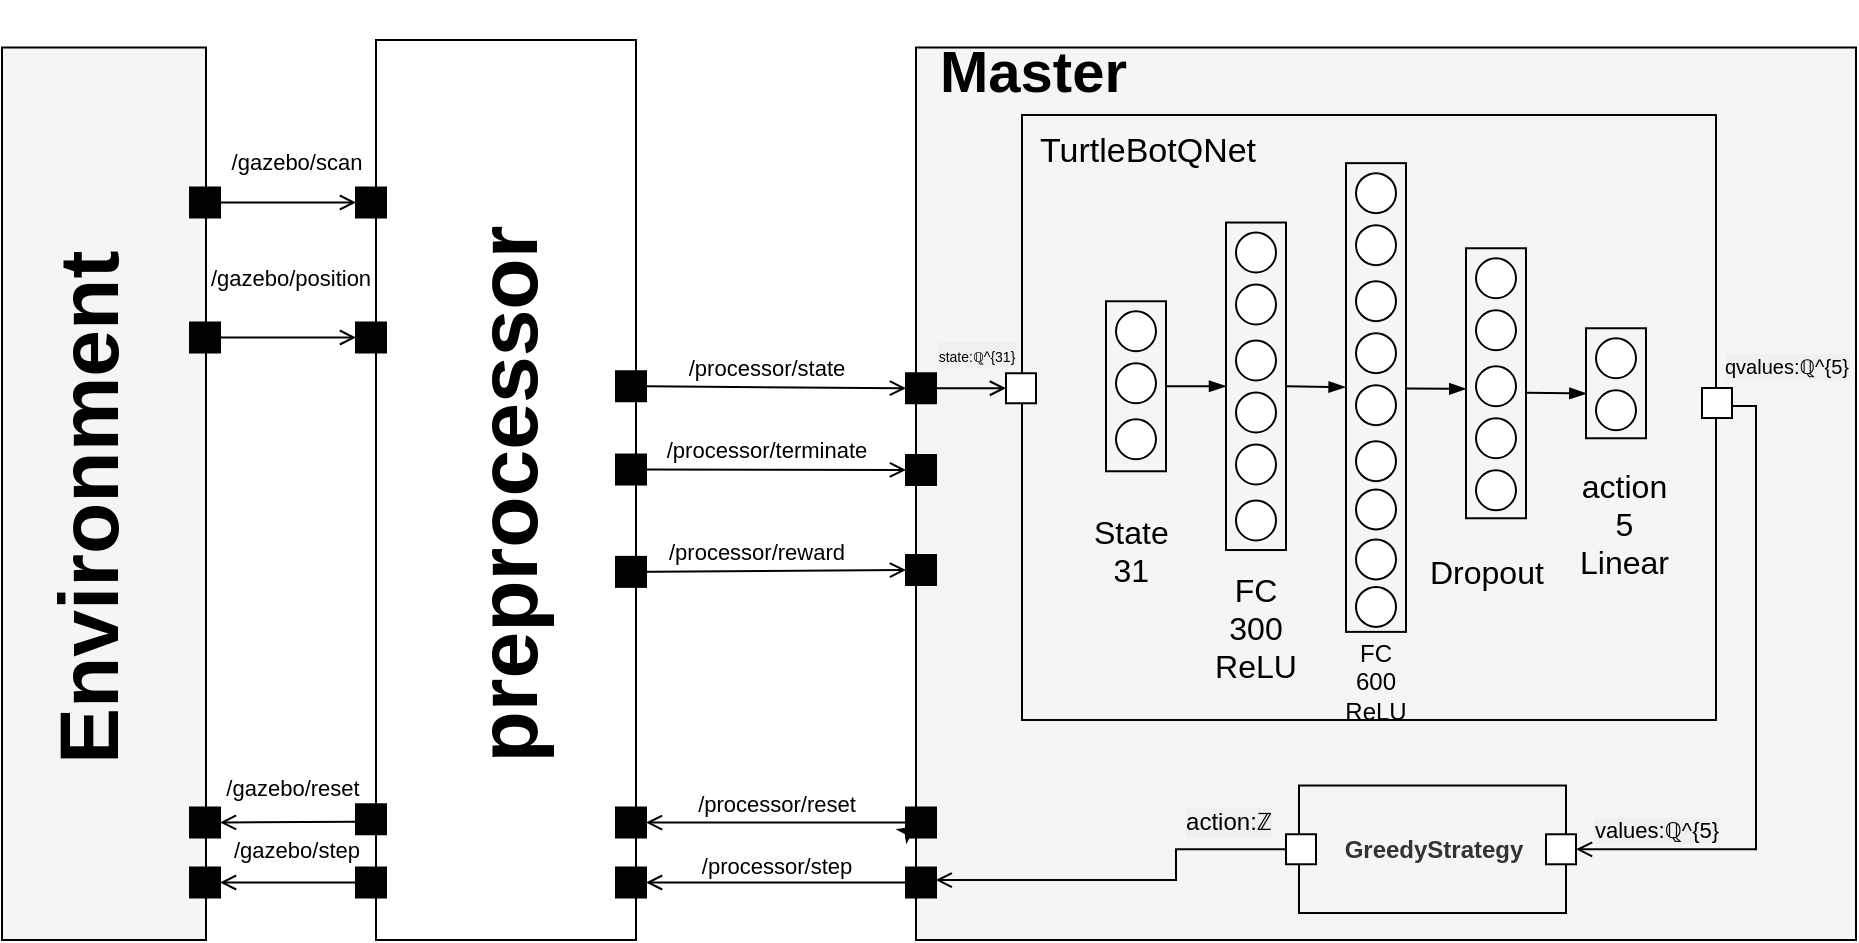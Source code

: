 <mxfile>
    <diagram id="YrSzpa-H51OLec4P3ytI" name="Page-1">
        <mxGraphModel dx="1132" dy="771" grid="1" gridSize="10" guides="1" tooltips="1" connect="1" arrows="1" fold="1" page="1" pageScale="1" pageWidth="850" pageHeight="1100" background="#FFFFFF" math="0" shadow="0">
            <root>
                <mxCell id="0"/>
                <mxCell id="1" parent="0"/>
                <mxCell id="10" style="edgeStyle=none;html=1;entryX=0;entryY=0.5;entryDx=0;entryDy=0;startArrow=none;endArrow=open;endFill=0;strokeColor=#000000;" parent="1" source="21" target="9" edge="1">
                    <mxGeometry relative="1" as="geometry">
                        <mxPoint x="190" y="117.76" as="sourcePoint"/>
                    </mxGeometry>
                </mxCell>
                <mxCell id="12" value="/gazebo/scan" style="edgeLabel;html=1;align=center;verticalAlign=middle;resizable=0;points=[];fontColor=#000000;labelBackgroundColor=#FFFFFF;" parent="10" vertex="1" connectable="0">
                    <mxGeometry x="0.32" y="-4" relative="1" as="geometry">
                        <mxPoint x="-7" y="-25" as="offset"/>
                    </mxGeometry>
                </mxCell>
                <mxCell id="3" value="" style="rounded=0;whiteSpace=wrap;html=1;direction=south;fillColor=#f5f5f5;fontColor=#333333;strokeColor=#000000;" parent="1" vertex="1">
                    <mxGeometry x="173" y="43.75" width="102" height="446.25" as="geometry"/>
                </mxCell>
                <mxCell id="5" value="" style="rounded=0;whiteSpace=wrap;html=1;direction=south;fillColor=#FFFFFF;fontColor=#333333;strokeColor=#000000;" parent="1" vertex="1">
                    <mxGeometry x="360" y="40" width="130" height="450" as="geometry"/>
                </mxCell>
                <mxCell id="9" value="" style="whiteSpace=wrap;html=1;aspect=fixed;fillColor=#000000;" parent="1" vertex="1">
                    <mxGeometry x="350" y="113.75" width="15" height="15" as="geometry"/>
                </mxCell>
                <mxCell id="18" style="edgeStyle=none;html=1;entryX=0;entryY=0.5;entryDx=0;entryDy=0;startArrow=none;endArrow=open;endFill=0;strokeColor=#000000;exitX=1;exitY=0.5;exitDx=0;exitDy=0;" parent="1" source="24" target="20" edge="1">
                    <mxGeometry relative="1" as="geometry">
                        <mxPoint x="195" y="185.26" as="sourcePoint"/>
                    </mxGeometry>
                </mxCell>
                <mxCell id="19" value="/gazebo/position" style="edgeLabel;html=1;align=center;verticalAlign=middle;resizable=0;points=[];spacingBottom=8;fontColor=#000000;labelBackgroundColor=#FFFFFF;" parent="18" vertex="1" connectable="0">
                    <mxGeometry x="0.32" y="-4" relative="1" as="geometry">
                        <mxPoint x="-10" y="-30" as="offset"/>
                    </mxGeometry>
                </mxCell>
                <mxCell id="20" value="" style="whiteSpace=wrap;html=1;aspect=fixed;fillColor=#000000;" parent="1" vertex="1">
                    <mxGeometry x="350" y="181.25" width="15" height="15" as="geometry"/>
                </mxCell>
                <mxCell id="21" value="" style="whiteSpace=wrap;html=1;aspect=fixed;fillColor=#000000;" parent="1" vertex="1">
                    <mxGeometry x="267" y="113.75" width="15" height="15" as="geometry"/>
                </mxCell>
                <mxCell id="24" value="" style="whiteSpace=wrap;html=1;aspect=fixed;fillColor=#000000;" parent="1" vertex="1">
                    <mxGeometry x="267" y="181.25" width="15" height="15" as="geometry"/>
                </mxCell>
                <mxCell id="27" style="edgeStyle=none;html=1;entryX=0;entryY=0.5;entryDx=0;entryDy=0;startArrow=none;endArrow=open;endFill=0;strokeColor=#000000;exitX=1;exitY=0.5;exitDx=0;exitDy=0;" parent="1" source="140" target="253" edge="1">
                    <mxGeometry relative="1" as="geometry">
                        <mxPoint x="520" y="211.63" as="sourcePoint"/>
                        <mxPoint x="615" y="211.63" as="targetPoint"/>
                    </mxGeometry>
                </mxCell>
                <mxCell id="28" value="/processor/state" style="edgeLabel;html=1;align=center;verticalAlign=middle;resizable=0;points=[];fontColor=#000000;labelBackgroundColor=#FFFFFF;" parent="27" vertex="1" connectable="0">
                    <mxGeometry x="0.32" y="-4" relative="1" as="geometry">
                        <mxPoint x="-26" y="-14" as="offset"/>
                    </mxGeometry>
                </mxCell>
                <mxCell id="30" value="" style="whiteSpace=wrap;html=1;aspect=fixed;fillColor=#000000;" parent="1" vertex="1">
                    <mxGeometry x="480" y="423.75" width="15" height="15" as="geometry"/>
                </mxCell>
                <mxCell id="31" style="edgeStyle=none;html=1;entryX=0;entryY=0.5;entryDx=0;entryDy=0;startArrow=none;endArrow=open;endFill=0;strokeColor=#000000;exitX=1;exitY=0.5;exitDx=0;exitDy=0;" parent="1" source="138" target="254" edge="1">
                    <mxGeometry relative="1" as="geometry">
                        <mxPoint x="535" y="255" as="sourcePoint"/>
                    </mxGeometry>
                </mxCell>
                <mxCell id="32" value="/processor/terminate" style="edgeLabel;html=1;align=center;verticalAlign=middle;resizable=0;points=[];fontColor=#000000;labelBackgroundColor=#FFFFFF;" parent="31" vertex="1" connectable="0">
                    <mxGeometry x="0.32" y="-4" relative="1" as="geometry">
                        <mxPoint x="-26" y="-14" as="offset"/>
                    </mxGeometry>
                </mxCell>
                <mxCell id="34" value="" style="whiteSpace=wrap;html=1;aspect=fixed;fillColor=#000000;" parent="1" vertex="1">
                    <mxGeometry x="480" y="453.75" width="15" height="15" as="geometry"/>
                </mxCell>
                <mxCell id="35" style="edgeStyle=none;html=1;entryX=0;entryY=0.5;entryDx=0;entryDy=0;startArrow=none;endArrow=open;endFill=0;strokeColor=#000000;exitX=0;exitY=0.5;exitDx=0;exitDy=0;" parent="1" source="38" target="255" edge="1">
                    <mxGeometry relative="1" as="geometry">
                        <mxPoint x="525" y="253.75" as="sourcePoint"/>
                    </mxGeometry>
                </mxCell>
                <mxCell id="36" value="/processor/reward" style="edgeLabel;html=1;align=center;verticalAlign=middle;resizable=0;points=[];fontColor=#000000;labelBackgroundColor=#FFFFFF;" parent="35" vertex="1" connectable="0">
                    <mxGeometry x="0.32" y="-4" relative="1" as="geometry">
                        <mxPoint x="-26" y="-14" as="offset"/>
                    </mxGeometry>
                </mxCell>
                <mxCell id="38" value="" style="whiteSpace=wrap;html=1;aspect=fixed;fillColor=#000000;" parent="1" vertex="1">
                    <mxGeometry x="480" y="298.44" width="15" height="15" as="geometry"/>
                </mxCell>
                <mxCell id="115" style="edgeStyle=none;html=1;entryX=0;entryY=0.5;entryDx=0;entryDy=0;startArrow=open;endArrow=none;endFill=0;strokeColor=#000000;startFill=0;" parent="1" source="118" target="117" edge="1">
                    <mxGeometry relative="1" as="geometry">
                        <mxPoint x="270" y="457.76" as="sourcePoint"/>
                    </mxGeometry>
                </mxCell>
                <mxCell id="116" value="/processor/step" style="edgeLabel;html=1;align=center;verticalAlign=middle;resizable=0;points=[];fontColor=#000000;labelBackgroundColor=#FFFFFF;" parent="115" vertex="1" connectable="0">
                    <mxGeometry x="0.32" y="-4" relative="1" as="geometry">
                        <mxPoint x="233" y="-13" as="offset"/>
                    </mxGeometry>
                </mxCell>
                <mxCell id="117" value="" style="whiteSpace=wrap;html=1;aspect=fixed;fillColor=#000000;" parent="1" vertex="1">
                    <mxGeometry x="350" y="453.75" width="15" height="15" as="geometry"/>
                </mxCell>
                <mxCell id="118" value="" style="whiteSpace=wrap;html=1;aspect=fixed;fillColor=#000000;" parent="1" vertex="1">
                    <mxGeometry x="267" y="453.75" width="15" height="15" as="geometry"/>
                </mxCell>
                <mxCell id="121" value="" style="whiteSpace=wrap;html=1;aspect=fixed;fillColor=#000000;" parent="1" vertex="1">
                    <mxGeometry x="350" y="422.13" width="15" height="15" as="geometry"/>
                </mxCell>
                <mxCell id="122" value="" style="whiteSpace=wrap;html=1;aspect=fixed;fillColor=#000000;" parent="1" vertex="1">
                    <mxGeometry x="267" y="423.75" width="15" height="15" as="geometry"/>
                </mxCell>
                <mxCell id="133" value="&lt;b style=&quot;color: rgb(0 , 0 , 0) ; font-family: &amp;#34;helvetica&amp;#34; ; font-size: 42px ; font-style: normal ; letter-spacing: normal ; text-align: center ; text-indent: 0px ; text-transform: none ; word-spacing: 0px&quot;&gt;&lt;font style=&quot;font-size: 42px&quot;&gt;Environment&lt;/font&gt;&lt;/b&gt;" style="text;whiteSpace=wrap;html=1;fontSize=42;rotation=-90;" parent="1" vertex="1">
                    <mxGeometry x="80" y="229.01" width="280" height="70" as="geometry"/>
                </mxCell>
                <mxCell id="138" value="" style="whiteSpace=wrap;html=1;aspect=fixed;fillColor=#000000;" parent="1" vertex="1">
                    <mxGeometry x="480" y="247.26" width="15" height="15" as="geometry"/>
                </mxCell>
                <mxCell id="140" value="" style="whiteSpace=wrap;html=1;aspect=fixed;fillColor=#000000;" parent="1" vertex="1">
                    <mxGeometry x="480" y="205.63" width="15" height="15" as="geometry"/>
                </mxCell>
                <mxCell id="164" style="edgeStyle=orthogonalEdgeStyle;rounded=0;jumpSize=15;html=1;labelBackgroundColor=#FFFFFF;fontSize=13;fontColor=#3333FF;startArrow=none;startFill=0;endArrow=open;endFill=0;strokeColor=#000000;exitX=0;exitY=0.5;exitDx=0;exitDy=0;" parent="1" source="256" target="30" edge="1">
                    <mxGeometry relative="1" as="geometry">
                        <mxPoint x="1130" y="440" as="sourcePoint"/>
                        <mxPoint x="300" y="430" as="targetPoint"/>
                        <Array as="points">
                            <mxPoint x="615" y="431"/>
                            <mxPoint x="500" y="431"/>
                        </Array>
                    </mxGeometry>
                </mxCell>
                <mxCell id="165" style="edgeStyle=orthogonalEdgeStyle;rounded=0;jumpSize=15;html=1;exitX=0;exitY=0.5;exitDx=0;exitDy=0;labelBackgroundColor=#FFFFFF;fontSize=13;fontColor=#3333FF;startArrow=none;startFill=0;endArrow=open;endFill=0;strokeColor=#000000;entryX=1;entryY=0.5;entryDx=0;entryDy=0;" parent="1" source="257" target="34" edge="1">
                    <mxGeometry relative="1" as="geometry">
                        <mxPoint x="940" y="488.75" as="sourcePoint"/>
                        <mxPoint x="300" y="470" as="targetPoint"/>
                        <Array as="points"/>
                    </mxGeometry>
                </mxCell>
                <mxCell id="198" value="&lt;font style=&quot;font-size: 7px&quot;&gt;isCrash: B&amp;nbsp;&lt;/font&gt;" style="edgeStyle=orthogonalEdgeStyle;html=1;labelBackgroundColor=#FFFFFF;fontSize=9;fontColor=#000000;startArrow=none;startFill=0;endArrow=open;endFill=0;strokeColor=#2D7600;rounded=0;spacing=3;spacingTop=-7;fillColor=#60a917;exitX=0.5;exitY=1;exitDx=0;exitDy=0;entryX=-0.016;entryY=0.105;entryDx=0;entryDy=0;entryPerimeter=0;" parent="1" edge="1">
                    <mxGeometry x="-0.173" y="10" relative="1" as="geometry">
                        <mxPoint x="808.56" y="268.8" as="targetPoint"/>
                        <Array as="points">
                            <mxPoint x="835" y="240"/>
                            <mxPoint x="790" y="240"/>
                            <mxPoint x="790" y="269"/>
                        </Array>
                        <mxPoint as="offset"/>
                        <mxPoint x="670" y="292" as="sourcePoint"/>
                    </mxGeometry>
                </mxCell>
                <mxCell id="201" style="edgeStyle=orthogonalEdgeStyle;rounded=0;jumpSize=15;html=1;entryX=0.75;entryY=0;entryDx=0;entryDy=0;labelBackgroundColor=#FFFFFF;fontSize=17;fontColor=#3333FF;startArrow=none;startFill=0;endArrow=open;endFill=0;strokeColor=#A50040;fillColor=#d80073;" parent="1" edge="1">
                    <mxGeometry relative="1" as="geometry">
                        <mxPoint x="710" y="158" as="sourcePoint"/>
                        <mxPoint x="857.5" y="187.5" as="targetPoint"/>
                        <Array as="points">
                            <mxPoint x="710" y="170"/>
                            <mxPoint x="858" y="170"/>
                        </Array>
                    </mxGeometry>
                </mxCell>
                <mxCell id="212" style="edgeStyle=none;html=1;entryX=0;entryY=0.5;entryDx=0;entryDy=0;startArrow=open;endArrow=none;endFill=0;strokeColor=#000000;startFill=0;exitX=1;exitY=0.5;exitDx=0;exitDy=0;" parent="1" source="122" edge="1">
                    <mxGeometry relative="1" as="geometry">
                        <mxPoint x="282" y="423.75" as="sourcePoint"/>
                        <mxPoint x="350" y="430.88" as="targetPoint"/>
                    </mxGeometry>
                </mxCell>
                <mxCell id="213" value="/processor/reset" style="edgeLabel;html=1;align=center;verticalAlign=middle;resizable=0;points=[];fontColor=#000000;labelBackgroundColor=#FFFFFF;" parent="212" vertex="1" connectable="0">
                    <mxGeometry x="0.32" y="-4" relative="1" as="geometry">
                        <mxPoint x="233" y="-13" as="offset"/>
                    </mxGeometry>
                </mxCell>
                <mxCell id="234" value="" style="rounded=0;whiteSpace=wrap;html=1;direction=south;fillColor=#f5f5f5;fontColor=#333333;strokeColor=#000000;" parent="1" vertex="1">
                    <mxGeometry x="630" y="43.75" width="470" height="446.25" as="geometry"/>
                </mxCell>
                <mxCell id="253" value="" style="whiteSpace=wrap;html=1;aspect=fixed;fillColor=#000000;" parent="1" vertex="1">
                    <mxGeometry x="625" y="206.63" width="15" height="15" as="geometry"/>
                </mxCell>
                <mxCell id="254" value="" style="whiteSpace=wrap;html=1;aspect=fixed;fillColor=#000000;" parent="1" vertex="1">
                    <mxGeometry x="625" y="247.5" width="15" height="15" as="geometry"/>
                </mxCell>
                <mxCell id="255" value="" style="whiteSpace=wrap;html=1;aspect=fixed;fillColor=#000000;" parent="1" vertex="1">
                    <mxGeometry x="625" y="297.5" width="15" height="15" as="geometry"/>
                </mxCell>
                <mxCell id="319" value="" style="edgeStyle=none;html=1;fontSize=11;fontColor=#000000;" parent="1" source="256" target="234" edge="1">
                    <mxGeometry relative="1" as="geometry"/>
                </mxCell>
                <mxCell id="256" value="" style="whiteSpace=wrap;html=1;aspect=fixed;fillColor=#000000;" parent="1" vertex="1">
                    <mxGeometry x="625" y="423.75" width="15" height="15" as="geometry"/>
                </mxCell>
                <mxCell id="257" value="" style="whiteSpace=wrap;html=1;aspect=fixed;fillColor=#000000;" parent="1" vertex="1">
                    <mxGeometry x="625" y="453.75" width="15" height="15" as="geometry"/>
                </mxCell>
                <mxCell id="258" value="" style="rounded=0;whiteSpace=wrap;html=1;direction=south;fillColor=#F5F5F5;fontColor=#333333;strokeColor=#000000;spacing=2;spacingRight=0;spacingLeft=0;spacingTop=0;" parent="1" vertex="1">
                    <mxGeometry x="683" y="77.5" width="347" height="302.5" as="geometry"/>
                </mxCell>
                <mxCell id="259" value="" style="rounded=0;whiteSpace=wrap;html=1;direction=south;fillColor=#f5f5f5;fontColor=#333333;strokeColor=#000000;" parent="1" vertex="1">
                    <mxGeometry x="725" y="170.63" width="30" height="85" as="geometry"/>
                </mxCell>
                <mxCell id="264" value="" style="whiteSpace=wrap;html=1;aspect=fixed;fillColor=#FFFFFF;spacingRight=0;spacingLeft=0;strokeColor=#000000;" parent="1" vertex="1">
                    <mxGeometry x="675" y="206.63" width="15" height="15" as="geometry"/>
                </mxCell>
                <mxCell id="266" value="" style="ellipse;whiteSpace=wrap;html=1;aspect=fixed;fontSize=13;strokeColor=#000000;fillColor=#FFFFFF;" parent="1" vertex="1">
                    <mxGeometry x="730" y="175.63" width="20" height="20" as="geometry"/>
                </mxCell>
                <mxCell id="268" value="" style="ellipse;whiteSpace=wrap;html=1;aspect=fixed;fontSize=13;strokeColor=#000000;fillColor=#FFFFFF;" parent="1" vertex="1">
                    <mxGeometry x="730" y="201.63" width="20" height="20" as="geometry"/>
                </mxCell>
                <mxCell id="269" value="" style="ellipse;whiteSpace=wrap;html=1;aspect=fixed;fontSize=13;strokeColor=#000000;fillColor=#FFFFFF;" parent="1" vertex="1">
                    <mxGeometry x="730" y="229.63" width="20" height="20" as="geometry"/>
                </mxCell>
                <mxCell id="271" value="" style="rounded=0;whiteSpace=wrap;html=1;direction=south;fillColor=#f5f5f5;fontColor=#333333;strokeColor=#000000;" parent="1" vertex="1">
                    <mxGeometry x="785" y="131.26" width="30" height="163.75" as="geometry"/>
                </mxCell>
                <mxCell id="272" value="" style="ellipse;whiteSpace=wrap;html=1;aspect=fixed;fontSize=13;strokeColor=#000000;fillColor=#FFFFFF;" parent="1" vertex="1">
                    <mxGeometry x="790" y="136.26" width="20" height="20" as="geometry"/>
                </mxCell>
                <mxCell id="273" value="" style="ellipse;whiteSpace=wrap;html=1;aspect=fixed;fontSize=13;strokeColor=#000000;fillColor=#FFFFFF;" parent="1" vertex="1">
                    <mxGeometry x="790" y="162.26" width="20" height="20" as="geometry"/>
                </mxCell>
                <mxCell id="274" value="" style="ellipse;whiteSpace=wrap;html=1;aspect=fixed;fontSize=13;strokeColor=#000000;fillColor=#FFFFFF;" parent="1" vertex="1">
                    <mxGeometry x="790" y="190.26" width="20" height="20" as="geometry"/>
                </mxCell>
                <mxCell id="279" value="" style="ellipse;whiteSpace=wrap;html=1;aspect=fixed;fontSize=13;strokeColor=#000000;fillColor=#FFFFFF;" parent="1" vertex="1">
                    <mxGeometry x="790" y="270.26" width="20" height="20" as="geometry"/>
                </mxCell>
                <mxCell id="280" value="" style="ellipse;whiteSpace=wrap;html=1;aspect=fixed;fontSize=13;strokeColor=#000000;fillColor=#FFFFFF;" parent="1" vertex="1">
                    <mxGeometry x="790" y="242.26" width="20" height="20" as="geometry"/>
                </mxCell>
                <mxCell id="281" value="" style="ellipse;whiteSpace=wrap;html=1;aspect=fixed;fontSize=13;strokeColor=#000000;fillColor=#FFFFFF;" parent="1" vertex="1">
                    <mxGeometry x="790" y="216.26" width="20" height="20" as="geometry"/>
                </mxCell>
                <mxCell id="283" value="" style="rounded=0;whiteSpace=wrap;html=1;direction=south;fillColor=#f5f5f5;fontColor=#333333;strokeColor=#000000;" parent="1" vertex="1">
                    <mxGeometry x="845" y="101.57" width="30" height="234.37" as="geometry"/>
                </mxCell>
                <mxCell id="284" value="" style="ellipse;whiteSpace=wrap;html=1;aspect=fixed;fontSize=13;strokeColor=#000000;fillColor=#FFFFFF;" parent="1" vertex="1">
                    <mxGeometry x="850" y="106.57" width="20" height="20" as="geometry"/>
                </mxCell>
                <mxCell id="285" value="" style="ellipse;whiteSpace=wrap;html=1;aspect=fixed;fontSize=13;strokeColor=#000000;fillColor=#FFFFFF;" parent="1" vertex="1">
                    <mxGeometry x="850" y="132.57" width="20" height="20" as="geometry"/>
                </mxCell>
                <mxCell id="286" value="" style="ellipse;whiteSpace=wrap;html=1;aspect=fixed;fontSize=13;strokeColor=#000000;fillColor=#FFFFFF;" parent="1" vertex="1">
                    <mxGeometry x="850" y="160.57" width="20" height="20" as="geometry"/>
                </mxCell>
                <mxCell id="287" value="" style="ellipse;whiteSpace=wrap;html=1;aspect=fixed;fontSize=13;strokeColor=#000000;fillColor=#FFFFFF;" parent="1" vertex="1">
                    <mxGeometry x="850" y="240.57" width="20" height="20" as="geometry"/>
                </mxCell>
                <mxCell id="288" value="" style="ellipse;whiteSpace=wrap;html=1;aspect=fixed;fontSize=13;strokeColor=#000000;fillColor=#FFFFFF;" parent="1" vertex="1">
                    <mxGeometry x="850" y="212.57" width="20" height="20" as="geometry"/>
                </mxCell>
                <mxCell id="289" value="" style="ellipse;whiteSpace=wrap;html=1;aspect=fixed;fontSize=13;strokeColor=#000000;fillColor=#FFFFFF;" parent="1" vertex="1">
                    <mxGeometry x="850" y="186.57" width="20" height="20" as="geometry"/>
                </mxCell>
                <mxCell id="290" value="" style="ellipse;whiteSpace=wrap;html=1;aspect=fixed;fontSize=13;strokeColor=#000000;fillColor=#FFFFFF;" parent="1" vertex="1">
                    <mxGeometry x="850" y="264.69" width="20" height="20" as="geometry"/>
                </mxCell>
                <mxCell id="291" value="" style="ellipse;whiteSpace=wrap;html=1;aspect=fixed;fontSize=13;strokeColor=#000000;fillColor=#FFFFFF;" parent="1" vertex="1">
                    <mxGeometry x="850" y="289.69" width="20" height="20" as="geometry"/>
                </mxCell>
                <mxCell id="292" value="" style="ellipse;whiteSpace=wrap;html=1;aspect=fixed;fontSize=13;strokeColor=#000000;fillColor=#FFFFFF;" parent="1" vertex="1">
                    <mxGeometry x="850" y="313.44" width="20" height="20" as="geometry"/>
                </mxCell>
                <mxCell id="294" value="" style="rounded=0;whiteSpace=wrap;html=1;direction=south;fillColor=#f5f5f5;fontColor=#333333;strokeColor=#000000;" parent="1" vertex="1">
                    <mxGeometry x="905" y="144.13" width="30" height="135" as="geometry"/>
                </mxCell>
                <mxCell id="295" value="" style="ellipse;whiteSpace=wrap;html=1;aspect=fixed;fontSize=13;strokeColor=#000000;fillColor=#FFFFFF;" parent="1" vertex="1">
                    <mxGeometry x="910" y="149.13" width="20" height="20" as="geometry"/>
                </mxCell>
                <mxCell id="296" value="" style="ellipse;whiteSpace=wrap;html=1;aspect=fixed;fontSize=13;strokeColor=#000000;fillColor=#FFFFFF;" parent="1" vertex="1">
                    <mxGeometry x="910" y="175.13" width="20" height="20" as="geometry"/>
                </mxCell>
                <mxCell id="297" value="" style="ellipse;whiteSpace=wrap;html=1;aspect=fixed;fontSize=13;strokeColor=#000000;fillColor=#FFFFFF;" parent="1" vertex="1">
                    <mxGeometry x="910" y="203.13" width="20" height="20" as="geometry"/>
                </mxCell>
                <mxCell id="299" value="" style="ellipse;whiteSpace=wrap;html=1;aspect=fixed;fontSize=13;strokeColor=#000000;fillColor=#FFFFFF;" parent="1" vertex="1">
                    <mxGeometry x="910" y="255.13" width="20" height="20" as="geometry"/>
                </mxCell>
                <mxCell id="300" value="" style="ellipse;whiteSpace=wrap;html=1;aspect=fixed;fontSize=13;strokeColor=#000000;fillColor=#FFFFFF;" parent="1" vertex="1">
                    <mxGeometry x="910" y="229.13" width="20" height="20" as="geometry"/>
                </mxCell>
                <mxCell id="304" value="" style="rounded=0;whiteSpace=wrap;html=1;direction=south;fillColor=#f5f5f5;fontColor=#333333;strokeColor=#000000;" parent="1" vertex="1">
                    <mxGeometry x="965" y="184.13" width="30" height="55" as="geometry"/>
                </mxCell>
                <mxCell id="305" value="" style="ellipse;whiteSpace=wrap;html=1;aspect=fixed;fontSize=13;strokeColor=#000000;fillColor=#FFFFFF;" parent="1" vertex="1">
                    <mxGeometry x="970" y="189.13" width="20" height="20" as="geometry"/>
                </mxCell>
                <mxCell id="306" value="" style="ellipse;whiteSpace=wrap;html=1;aspect=fixed;fontSize=13;strokeColor=#000000;fillColor=#FFFFFF;" parent="1" vertex="1">
                    <mxGeometry x="970" y="215.13" width="20" height="20" as="geometry"/>
                </mxCell>
                <mxCell id="308" style="edgeStyle=none;html=1;entryX=0;entryY=0.5;entryDx=0;entryDy=0;startArrow=none;endArrow=open;endFill=0;strokeColor=#000000;exitX=1;exitY=0.5;exitDx=0;exitDy=0;" parent="1" source="253" target="264" edge="1">
                    <mxGeometry relative="1" as="geometry">
                        <mxPoint x="505" y="221.63" as="sourcePoint"/>
                        <mxPoint x="635" y="221.63" as="targetPoint"/>
                    </mxGeometry>
                </mxCell>
                <mxCell id="309" value="&lt;font style=&quot;font-size: 7px&quot;&gt;state:ℚ^{31}&lt;/font&gt;" style="edgeLabel;html=1;align=center;verticalAlign=middle;resizable=0;points=[];fontColor=#000000;labelBackgroundColor=#F0F0F0;labelBorderColor=none;" parent="308" vertex="1" connectable="0">
                    <mxGeometry x="0.32" y="-4" relative="1" as="geometry">
                        <mxPoint x="-3" y="-21" as="offset"/>
                    </mxGeometry>
                </mxCell>
                <mxCell id="317" value="&lt;b&gt;GreedyStrategy&lt;/b&gt;" style="rounded=0;whiteSpace=wrap;html=1;direction=south;fillColor=#f5f5f5;fontColor=#333333;strokeColor=#000000;spacing=2;spacingRight=0;spacingLeft=0;spacingTop=0;" parent="1" vertex="1">
                    <mxGeometry x="821.5" y="412.76" width="133.5" height="63.75" as="geometry"/>
                </mxCell>
                <mxCell id="320" value="" style="whiteSpace=wrap;html=1;aspect=fixed;fillColor=#FFFFFF;spacingRight=0;spacingLeft=0;strokeColor=#000000;" parent="1" vertex="1">
                    <mxGeometry x="945" y="437.14" width="15" height="15" as="geometry"/>
                </mxCell>
                <mxCell id="321" style="edgeStyle=orthogonalEdgeStyle;html=1;entryX=1;entryY=0.5;entryDx=0;entryDy=0;startArrow=none;endArrow=open;endFill=0;strokeColor=#000000;exitX=1.013;exitY=0.599;exitDx=0;exitDy=0;rounded=0;exitPerimeter=0;" parent="1" source="323" target="320" edge="1">
                    <mxGeometry relative="1" as="geometry">
                        <mxPoint x="1030" y="222.63" as="sourcePoint"/>
                        <mxPoint x="1025" y="230.13" as="targetPoint"/>
                        <Array as="points">
                            <mxPoint x="1050" y="223"/>
                            <mxPoint x="1050" y="445"/>
                        </Array>
                    </mxGeometry>
                </mxCell>
                <mxCell id="322" value="&lt;font style=&quot;font-size: 10px&quot;&gt;qvalues:ℚ^{5}&lt;/font&gt;" style="edgeLabel;html=1;align=center;verticalAlign=middle;resizable=0;points=[];fontColor=#000000;labelBackgroundColor=#F0F0F0;labelBorderColor=none;" parent="321" vertex="1" connectable="0">
                    <mxGeometry x="0.32" y="-4" relative="1" as="geometry">
                        <mxPoint x="19" y="-222" as="offset"/>
                    </mxGeometry>
                </mxCell>
                <mxCell id="323" value="" style="whiteSpace=wrap;html=1;aspect=fixed;fillColor=#FFFFFF;spacingRight=0;spacingLeft=0;strokeColor=#000000;" parent="1" vertex="1">
                    <mxGeometry x="1023" y="214.01" width="15" height="15" as="geometry"/>
                </mxCell>
                <mxCell id="326" style="edgeStyle=orthogonalEdgeStyle;html=1;startArrow=none;endArrow=open;endFill=0;strokeColor=#000000;exitX=0;exitY=0.5;exitDx=0;exitDy=0;rounded=0;entryX=0.991;entryY=0.418;entryDx=0;entryDy=0;entryPerimeter=0;" parent="1" source="328" target="257" edge="1">
                    <mxGeometry relative="1" as="geometry">
                        <mxPoint x="1040" y="232.63" as="sourcePoint"/>
                        <mxPoint x="640" y="460" as="targetPoint"/>
                        <Array as="points">
                            <mxPoint x="760" y="445"/>
                            <mxPoint x="760" y="460"/>
                        </Array>
                    </mxGeometry>
                </mxCell>
                <mxCell id="327" value="&lt;font style=&quot;font-size: 12px&quot;&gt;action:ℤ&lt;/font&gt;" style="edgeLabel;html=1;align=center;verticalAlign=middle;resizable=0;points=[];fontColor=#000000;labelBackgroundColor=#F0F0F0;labelBorderColor=none;" parent="326" vertex="1" connectable="0">
                    <mxGeometry x="0.32" y="-4" relative="1" as="geometry">
                        <mxPoint x="81" y="-25" as="offset"/>
                    </mxGeometry>
                </mxCell>
                <mxCell id="328" value="" style="whiteSpace=wrap;html=1;aspect=fixed;fillColor=#FFFFFF;spacingRight=0;spacingLeft=0;strokeColor=#000000;" parent="1" vertex="1">
                    <mxGeometry x="815" y="437.13" width="15" height="15" as="geometry"/>
                </mxCell>
                <mxCell id="329" value="&lt;font style=&quot;font-size: 11px&quot;&gt;values:ℚ^{5}&lt;/font&gt;" style="edgeLabel;html=1;align=center;verticalAlign=middle;resizable=0;points=[];fontColor=#000000;labelBackgroundColor=#F0F0F0;labelBorderColor=none;" parent="1" vertex="1" connectable="0">
                    <mxGeometry x="1100" y="222.568" as="geometry">
                        <mxPoint x="-100" y="212" as="offset"/>
                    </mxGeometry>
                </mxCell>
                <mxCell id="330" style="edgeStyle=none;html=1;entryX=0.5;entryY=1;entryDx=0;entryDy=0;startArrow=none;endArrow=blockThin;endFill=1;strokeColor=#000000;exitX=0.5;exitY=0;exitDx=0;exitDy=0;" parent="1" source="259" target="271" edge="1">
                    <mxGeometry relative="1" as="geometry">
                        <mxPoint x="650" y="224.13" as="sourcePoint"/>
                        <mxPoint x="685" y="224.13" as="targetPoint"/>
                    </mxGeometry>
                </mxCell>
                <mxCell id="333" style="edgeStyle=none;html=1;entryX=0.478;entryY=1.007;entryDx=0;entryDy=0;startArrow=none;endArrow=blockThin;endFill=1;strokeColor=#000000;exitX=0.5;exitY=0;exitDx=0;exitDy=0;entryPerimeter=0;" parent="1" source="271" target="283" edge="1">
                    <mxGeometry relative="1" as="geometry">
                        <mxPoint x="807.5" y="201.63" as="sourcePoint"/>
                        <mxPoint x="837.5" y="201.635" as="targetPoint"/>
                    </mxGeometry>
                </mxCell>
                <mxCell id="334" style="edgeStyle=none;html=1;startArrow=none;endArrow=blockThin;endFill=1;strokeColor=#000000;exitX=0.481;exitY=0.009;exitDx=0;exitDy=0;entryX=0.521;entryY=0.996;entryDx=0;entryDy=0;exitPerimeter=0;entryPerimeter=0;" parent="1" source="283" target="294" edge="1">
                    <mxGeometry relative="1" as="geometry">
                        <mxPoint x="865" y="203.13" as="sourcePoint"/>
                        <mxPoint x="895" y="203" as="targetPoint"/>
                    </mxGeometry>
                </mxCell>
                <mxCell id="335" style="edgeStyle=none;html=1;entryX=0.594;entryY=0.995;entryDx=0;entryDy=0;startArrow=none;endArrow=blockThin;endFill=1;strokeColor=#000000;exitX=0.535;exitY=-0.001;exitDx=0;exitDy=0;exitPerimeter=0;entryPerimeter=0;" parent="1" source="294" target="304" edge="1">
                    <mxGeometry relative="1" as="geometry">
                        <mxPoint x="925" y="211.49" as="sourcePoint"/>
                        <mxPoint x="955" y="211.495" as="targetPoint"/>
                    </mxGeometry>
                </mxCell>
                <mxCell id="336" value="/gazebo/step" style="edgeLabel;html=1;align=center;verticalAlign=middle;resizable=0;points=[];fontColor=#000000;labelBackgroundColor=#FFFFFF;" parent="1" vertex="1" connectable="0">
                    <mxGeometry x="569.821" y="435.006" as="geometry">
                        <mxPoint x="-250" y="10" as="offset"/>
                    </mxGeometry>
                </mxCell>
                <mxCell id="337" value="/gazebo/reset" style="edgeLabel;html=1;align=center;verticalAlign=middle;resizable=0;points=[];fontColor=#000000;labelBackgroundColor=#FFFFFF;" parent="1" vertex="1" connectable="0">
                    <mxGeometry x="590.001" y="437.126" as="geometry">
                        <mxPoint x="-272" y="-23" as="offset"/>
                    </mxGeometry>
                </mxCell>
                <mxCell id="338" value="&lt;b style=&quot;color: rgb(0 , 0 , 0) ; font-family: &amp;#34;helvetica&amp;#34; ; font-size: 42px ; font-style: normal ; letter-spacing: normal ; text-align: center ; text-indent: 0px ; text-transform: none ; word-spacing: 0px&quot;&gt;&lt;font style=&quot;font-size: 42px&quot;&gt;preprocessor&lt;/font&gt;&lt;/b&gt;" style="text;whiteSpace=wrap;html=1;fontSize=42;rotation=-90;" vertex="1" parent="1">
                    <mxGeometry x="289.82" y="228.44" width="280" height="70" as="geometry"/>
                </mxCell>
                <mxCell id="340" value="&lt;b style=&quot;color: rgb(0 , 0 , 0) ; font-family: &amp;#34;helvetica&amp;#34; ; font-size: 42px ; font-style: normal ; letter-spacing: normal ; text-align: center ; text-indent: 0px ; text-transform: none ; word-spacing: 0px&quot;&gt;&lt;font style=&quot;font-size: 29px&quot;&gt;Master&lt;/font&gt;&lt;/b&gt;" style="text;whiteSpace=wrap;html=1;fontSize=42;rotation=0;" vertex="1" parent="1">
                    <mxGeometry x="640" y="20" width="110" height="70" as="geometry"/>
                </mxCell>
                <mxCell id="342" value="&lt;div style=&quot;font-size: 16px&quot;&gt;&lt;font color=&quot;#000000&quot; face=&quot;helvetica&quot;&gt;FC&lt;/font&gt;&lt;/div&gt;&lt;div style=&quot;font-size: 16px&quot;&gt;&lt;font color=&quot;#000000&quot; face=&quot;helvetica&quot;&gt;300&lt;/font&gt;&lt;/div&gt;&lt;div style=&quot;font-size: 16px&quot;&gt;&lt;font color=&quot;#000000&quot; face=&quot;helvetica&quot;&gt;ReLU&lt;/font&gt;&lt;/div&gt;" style="text;whiteSpace=wrap;html=1;fontSize=42;rotation=0;align=center;" vertex="1" parent="1">
                    <mxGeometry x="775" y="299.01" width="50" height="60.87" as="geometry"/>
                </mxCell>
                <mxCell id="343" value="&lt;div style=&quot;font-size: 12px&quot;&gt;&lt;font color=&quot;#000000&quot; face=&quot;helvetica&quot; style=&quot;font-size: 12px&quot;&gt;FC&lt;/font&gt;&lt;/div&gt;&lt;div style=&quot;font-size: 12px&quot;&gt;&lt;font color=&quot;#000000&quot; face=&quot;helvetica&quot; style=&quot;font-size: 12px&quot;&gt;600&lt;/font&gt;&lt;/div&gt;&lt;div style=&quot;font-size: 12px&quot;&gt;&lt;font color=&quot;#000000&quot; face=&quot;helvetica&quot; style=&quot;font-size: 12px&quot;&gt;ReLU&lt;/font&gt;&lt;/div&gt;" style="text;whiteSpace=wrap;html=1;fontSize=42;rotation=0;align=center;" vertex="1" parent="1">
                    <mxGeometry x="835" y="333.44" width="50" height="60.87" as="geometry"/>
                </mxCell>
                <mxCell id="345" value="&lt;div style=&quot;text-align: center ; font-size: 16px&quot;&gt;&lt;font color=&quot;#000000&quot; face=&quot;helvetica&quot;&gt;Dropout&lt;/font&gt;&lt;/div&gt;" style="text;whiteSpace=wrap;html=1;fontSize=42;rotation=0;" vertex="1" parent="1">
                    <mxGeometry x="885" y="289.69" width="65" height="60.87" as="geometry"/>
                </mxCell>
                <mxCell id="346" value="&lt;div style=&quot;text-align: center ; font-size: 16px&quot;&gt;&lt;span style=&quot;color: rgb(0 , 0 , 0) ; font-family: &amp;#34;helvetica&amp;#34;&quot;&gt;action&lt;/span&gt;&lt;br&gt;&lt;/div&gt;&lt;div style=&quot;text-align: center ; font-size: 16px&quot;&gt;&lt;span style=&quot;color: rgb(0 , 0 , 0) ; font-family: &amp;#34;helvetica&amp;#34;&quot;&gt;5&lt;/span&gt;&lt;/div&gt;&lt;div style=&quot;text-align: center ; font-size: 16px&quot;&gt;&lt;span style=&quot;color: rgb(0 , 0 , 0) ; font-family: &amp;#34;helvetica&amp;#34;&quot;&gt;Linear&lt;/span&gt;&lt;/div&gt;" style="text;whiteSpace=wrap;html=1;fontSize=42;rotation=0;" vertex="1" parent="1">
                    <mxGeometry x="960" y="247.26" width="60" height="74.87" as="geometry"/>
                </mxCell>
                <mxCell id="347" value="&lt;span style=&quot;color: rgb(0 , 0 , 0) ; font-family: &amp;#34;helvetica&amp;#34; ; font-style: normal ; letter-spacing: normal ; text-align: center ; text-indent: 0px ; text-transform: none ; word-spacing: 0px&quot;&gt;&lt;font style=&quot;font-size: 17px&quot;&gt;TurtleBotQNet&lt;/font&gt;&lt;/span&gt;" style="text;whiteSpace=wrap;html=1;fontSize=42;rotation=0;" vertex="1" parent="1">
                    <mxGeometry x="690" y="55.32" width="115" height="73.43" as="geometry"/>
                </mxCell>
                <mxCell id="353" value="&lt;div style=&quot;text-align: center ; font-size: 16px&quot;&gt;&lt;span style=&quot;color: rgb(0 , 0 , 0) ; font-family: &amp;#34;helvetica&amp;#34;&quot;&gt;&lt;font style=&quot;font-size: 16px&quot;&gt;State&lt;/font&gt;&lt;/span&gt;&lt;/div&gt;&lt;span style=&quot;color: rgb(0 , 0 , 0) ; font-family: &amp;#34;helvetica&amp;#34; ; font-style: normal ; letter-spacing: normal ; text-indent: 0px ; text-transform: none ; word-spacing: 0px ; font-size: 16px&quot;&gt;&lt;div style=&quot;text-align: center&quot;&gt;&lt;font style=&quot;font-size: 16px&quot;&gt;31&lt;/font&gt;&lt;/div&gt;&lt;/span&gt;" style="text;whiteSpace=wrap;html=1;fontSize=42;rotation=0;" vertex="1" parent="1">
                    <mxGeometry x="716.5" y="270.29" width="53.5" height="59.71" as="geometry"/>
                </mxCell>
            </root>
        </mxGraphModel>
    </diagram>
</mxfile>
